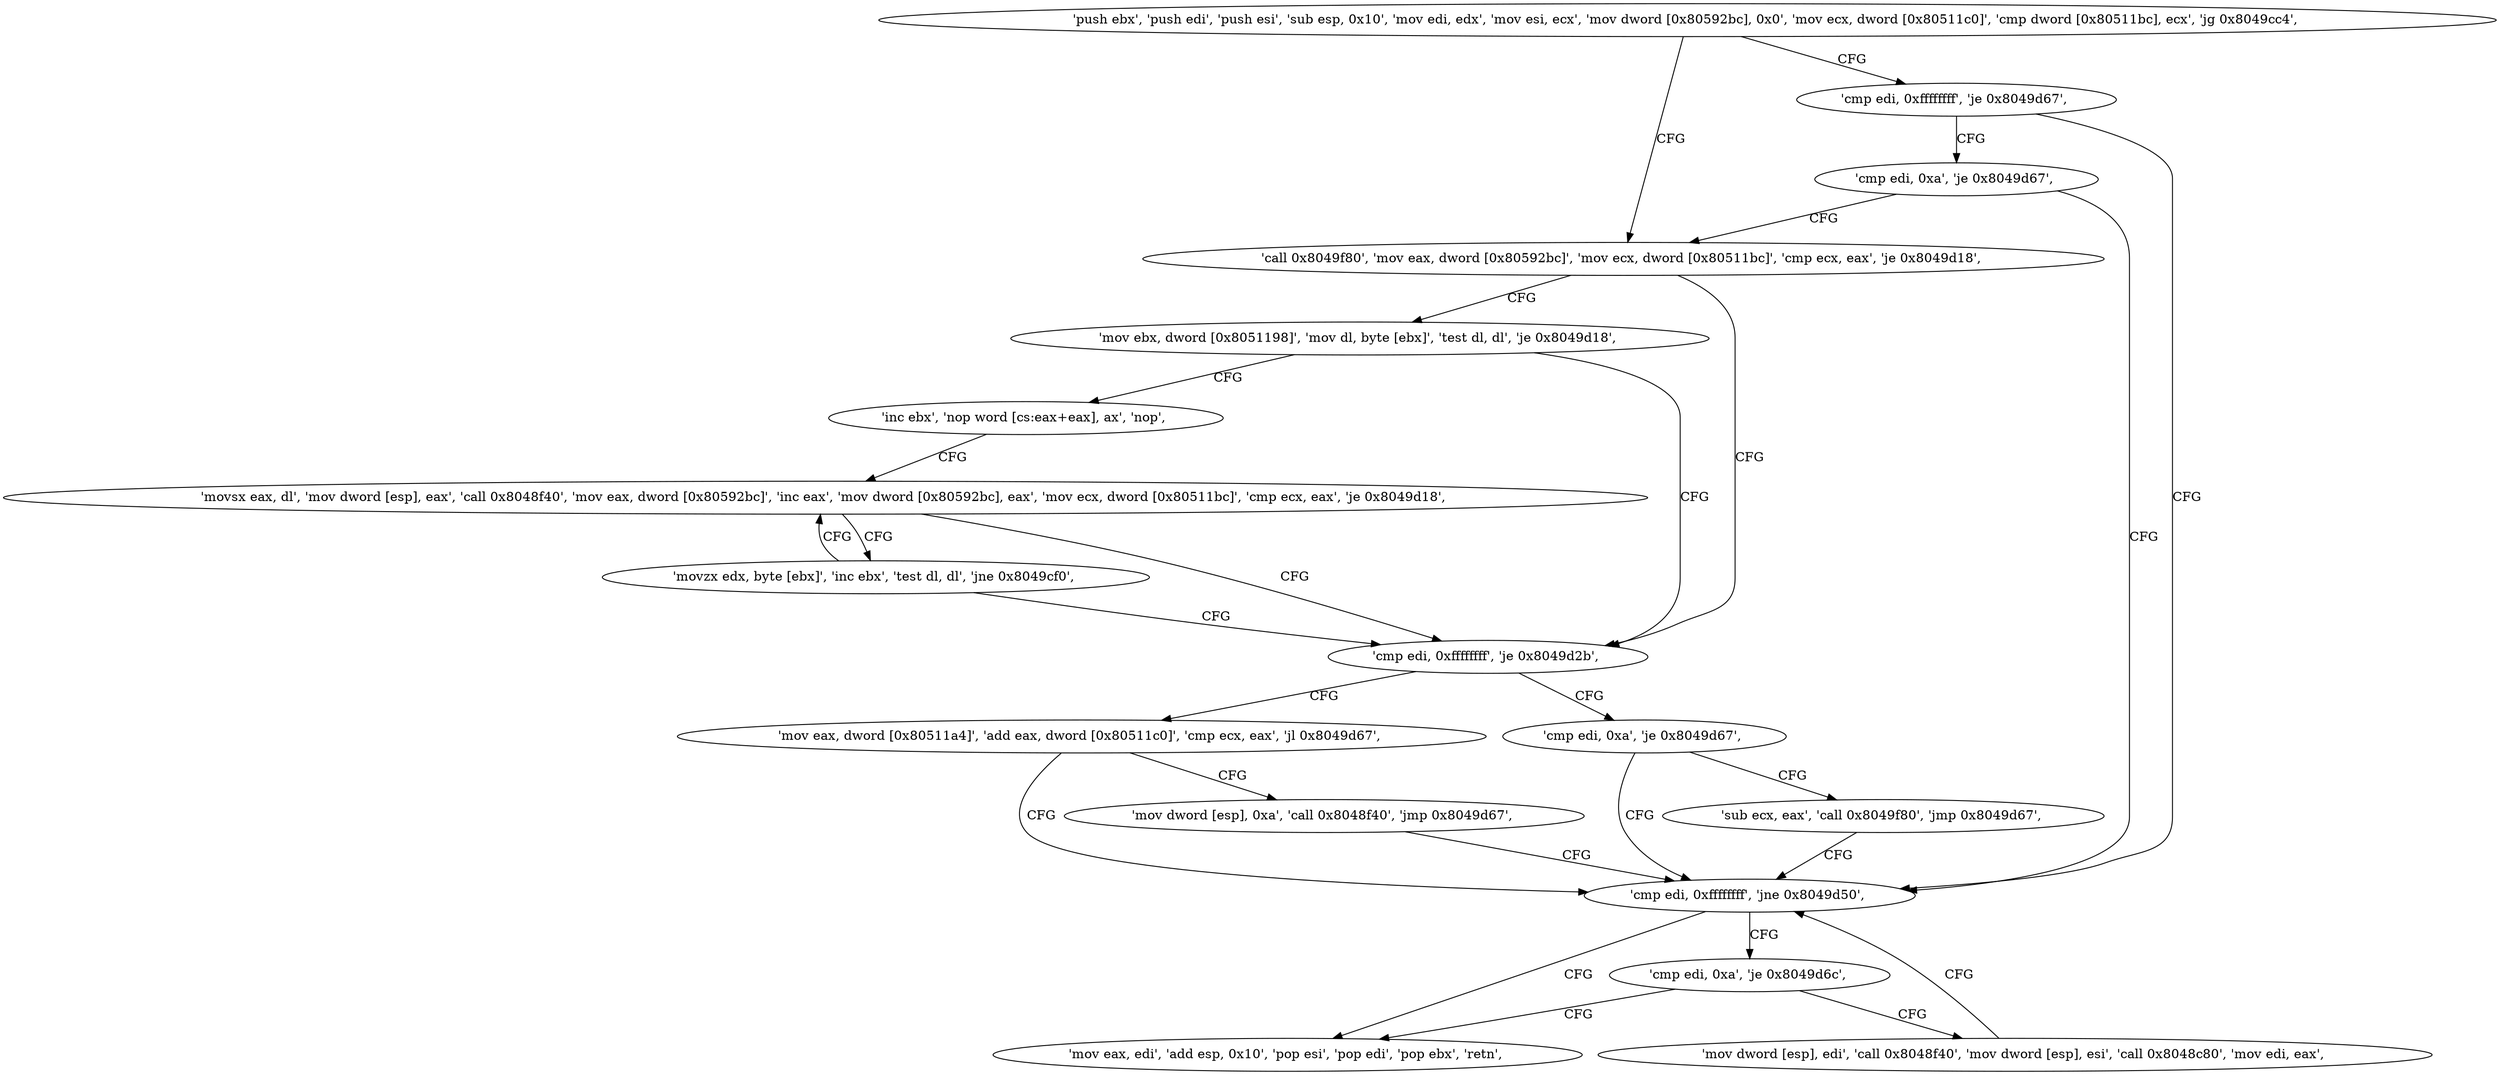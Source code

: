 digraph "func" {
"134519952" [label = "'push ebx', 'push edi', 'push esi', 'sub esp, 0x10', 'mov edi, edx', 'mov esi, ecx', 'mov dword [0x80592bc], 0x0', 'mov ecx, dword [0x80511c0]', 'cmp dword [0x80511bc], ecx', 'jg 0x8049cc4', " ]
"134520004" [label = "'call 0x8049f80', 'mov eax, dword [0x80592bc]', 'mov ecx, dword [0x80511bc]', 'cmp ecx, eax', 'je 0x8049d18', " ]
"134519986" [label = "'cmp edi, 0xffffffff', 'je 0x8049d67', " ]
"134520088" [label = "'cmp edi, 0xffffffff', 'je 0x8049d2b', " ]
"134520024" [label = "'mov ebx, dword [0x8051198]', 'mov dl, byte [ebx]', 'test dl, dl', 'je 0x8049d18', " ]
"134520167" [label = "'cmp edi, 0xffffffff', 'jne 0x8049d50', " ]
"134519995" [label = "'cmp edi, 0xa', 'je 0x8049d67', " ]
"134520107" [label = "'mov eax, dword [0x80511a4]', 'add eax, dword [0x80511c0]', 'cmp ecx, eax', 'jl 0x8049d67', " ]
"134520093" [label = "'cmp edi, 0xa', 'je 0x8049d67', " ]
"134520036" [label = "'inc ebx', 'nop word [cs:eax+eax], ax', 'nop', " ]
"134520144" [label = "'cmp edi, 0xa', 'je 0x8049d6c', " ]
"134520172" [label = "'mov eax, edi', 'add esp, 0x10', 'pop esi', 'pop edi', 'pop ebx', 'retn', " ]
"134520122" [label = "'mov dword [esp], 0xa', 'call 0x8048f40', 'jmp 0x8049d67', " ]
"134520098" [label = "'sub ecx, eax', 'call 0x8049f80', 'jmp 0x8049d67', " ]
"134520048" [label = "'movsx eax, dl', 'mov dword [esp], eax', 'call 0x8048f40', 'mov eax, dword [0x80592bc]', 'inc eax', 'mov dword [0x80592bc], eax', 'mov ecx, dword [0x80511bc]', 'cmp ecx, eax', 'je 0x8049d18', " ]
"134520149" [label = "'mov dword [esp], edi', 'call 0x8048f40', 'mov dword [esp], esi', 'call 0x8048c80', 'mov edi, eax', " ]
"134520080" [label = "'movzx edx, byte [ebx]', 'inc ebx', 'test dl, dl', 'jne 0x8049cf0', " ]
"134519952" -> "134520004" [ label = "CFG" ]
"134519952" -> "134519986" [ label = "CFG" ]
"134520004" -> "134520088" [ label = "CFG" ]
"134520004" -> "134520024" [ label = "CFG" ]
"134519986" -> "134520167" [ label = "CFG" ]
"134519986" -> "134519995" [ label = "CFG" ]
"134520088" -> "134520107" [ label = "CFG" ]
"134520088" -> "134520093" [ label = "CFG" ]
"134520024" -> "134520088" [ label = "CFG" ]
"134520024" -> "134520036" [ label = "CFG" ]
"134520167" -> "134520144" [ label = "CFG" ]
"134520167" -> "134520172" [ label = "CFG" ]
"134519995" -> "134520167" [ label = "CFG" ]
"134519995" -> "134520004" [ label = "CFG" ]
"134520107" -> "134520167" [ label = "CFG" ]
"134520107" -> "134520122" [ label = "CFG" ]
"134520093" -> "134520167" [ label = "CFG" ]
"134520093" -> "134520098" [ label = "CFG" ]
"134520036" -> "134520048" [ label = "CFG" ]
"134520144" -> "134520172" [ label = "CFG" ]
"134520144" -> "134520149" [ label = "CFG" ]
"134520122" -> "134520167" [ label = "CFG" ]
"134520098" -> "134520167" [ label = "CFG" ]
"134520048" -> "134520088" [ label = "CFG" ]
"134520048" -> "134520080" [ label = "CFG" ]
"134520149" -> "134520167" [ label = "CFG" ]
"134520080" -> "134520048" [ label = "CFG" ]
"134520080" -> "134520088" [ label = "CFG" ]
}
